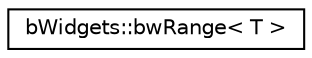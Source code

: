 digraph "Graphical Class Hierarchy"
{
 // LATEX_PDF_SIZE
  edge [fontname="Helvetica",fontsize="10",labelfontname="Helvetica",labelfontsize="10"];
  node [fontname="Helvetica",fontsize="10",shape=record];
  rankdir="LR";
  Node0 [label="bWidgets::bwRange\< T \>",height=0.2,width=0.4,color="black", fillcolor="white", style="filled",URL="$classbWidgets_1_1bwRange.html",tooltip=" "];
}

